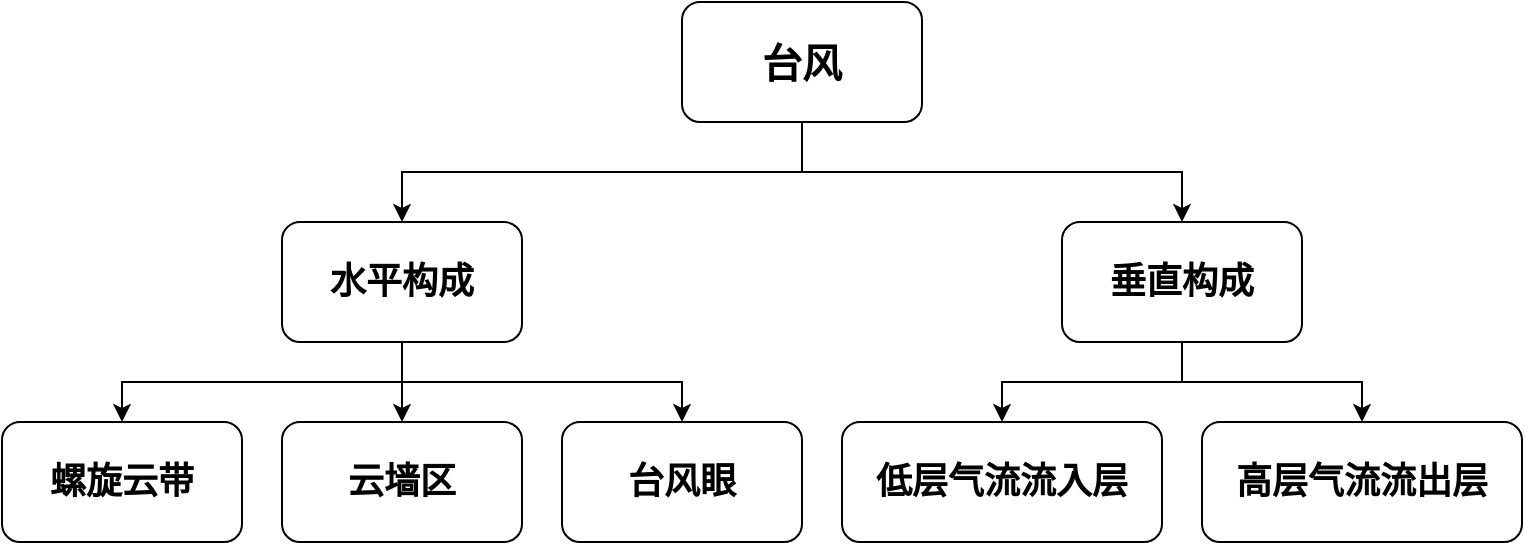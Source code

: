 <mxfile version="10.5.9" type="github"><diagram id="SGue0pJUdL6QRL1kTrDG" name="Page-1"><mxGraphModel dx="1627" dy="436" grid="1" gridSize="10" guides="1" tooltips="1" connect="1" arrows="1" fold="1" page="1" pageScale="1" pageWidth="827" pageHeight="1169" math="0" shadow="0"><root><mxCell id="0"/><mxCell id="1" parent="0"/><mxCell id="2vJTCpPg4_VXdfa3wCsx-2" value="&lt;h2&gt;低层气流流入层&lt;/h2&gt;" style="rounded=1;whiteSpace=wrap;html=1;" vertex="1" parent="1"><mxGeometry x="250" y="330" width="160" height="60" as="geometry"/></mxCell><mxCell id="2vJTCpPg4_VXdfa3wCsx-3" value="&lt;h2&gt;台风眼&lt;br&gt;&lt;/h2&gt;" style="rounded=1;whiteSpace=wrap;html=1;" vertex="1" parent="1"><mxGeometry x="110" y="330" width="120" height="60" as="geometry"/></mxCell><mxCell id="2vJTCpPg4_VXdfa3wCsx-4" value="&lt;h2&gt;&lt;font&gt;螺旋云带&lt;/font&gt;&lt;/h2&gt;" style="rounded=1;whiteSpace=wrap;html=1;" vertex="1" parent="1"><mxGeometry x="-170" y="330" width="120" height="60" as="geometry"/></mxCell><mxCell id="2vJTCpPg4_VXdfa3wCsx-5" value="&lt;span&gt;&lt;font size=&quot;1&quot;&gt;&lt;b style=&quot;font-size: 18px&quot;&gt;云墙区&lt;/b&gt;&lt;/font&gt;&lt;/span&gt;&lt;br&gt;" style="rounded=1;whiteSpace=wrap;html=1;" vertex="1" parent="1"><mxGeometry x="-30" y="330" width="120" height="60" as="geometry"/></mxCell><mxCell id="2vJTCpPg4_VXdfa3wCsx-6" style="edgeStyle=orthogonalEdgeStyle;rounded=0;orthogonalLoop=1;jettySize=auto;html=1;exitX=0.5;exitY=1;exitDx=0;exitDy=0;entryX=0.5;entryY=0;entryDx=0;entryDy=0;" edge="1" parent="1" source="2vJTCpPg4_VXdfa3wCsx-8" target="2vJTCpPg4_VXdfa3wCsx-16"><mxGeometry relative="1" as="geometry"/></mxCell><mxCell id="2vJTCpPg4_VXdfa3wCsx-7" style="edgeStyle=orthogonalEdgeStyle;rounded=0;orthogonalLoop=1;jettySize=auto;html=1;exitX=0.5;exitY=1;exitDx=0;exitDy=0;entryX=0.5;entryY=0;entryDx=0;entryDy=0;" edge="1" parent="1" source="2vJTCpPg4_VXdfa3wCsx-8" target="2vJTCpPg4_VXdfa3wCsx-12"><mxGeometry relative="1" as="geometry"/></mxCell><mxCell id="2vJTCpPg4_VXdfa3wCsx-8" value="&lt;span style=&quot;font-size: 20px&quot;&gt;&lt;b&gt;台风&lt;/b&gt;&lt;/span&gt;" style="rounded=1;whiteSpace=wrap;html=1;" vertex="1" parent="1"><mxGeometry x="170" y="120" width="120" height="60" as="geometry"/></mxCell><mxCell id="2vJTCpPg4_VXdfa3wCsx-9" value="&lt;h2&gt;高层气流流出层&lt;/h2&gt;" style="rounded=1;whiteSpace=wrap;html=1;" vertex="1" parent="1"><mxGeometry x="430" y="330" width="160" height="60" as="geometry"/></mxCell><mxCell id="2vJTCpPg4_VXdfa3wCsx-10" style="edgeStyle=orthogonalEdgeStyle;rounded=0;orthogonalLoop=1;jettySize=auto;html=1;exitX=0.5;exitY=1;exitDx=0;exitDy=0;entryX=0.5;entryY=0;entryDx=0;entryDy=0;" edge="1" parent="1" source="2vJTCpPg4_VXdfa3wCsx-12" target="2vJTCpPg4_VXdfa3wCsx-2"><mxGeometry relative="1" as="geometry"/></mxCell><mxCell id="2vJTCpPg4_VXdfa3wCsx-11" style="edgeStyle=orthogonalEdgeStyle;rounded=0;orthogonalLoop=1;jettySize=auto;html=1;exitX=0.5;exitY=1;exitDx=0;exitDy=0;entryX=0.5;entryY=0;entryDx=0;entryDy=0;" edge="1" parent="1" source="2vJTCpPg4_VXdfa3wCsx-12" target="2vJTCpPg4_VXdfa3wCsx-9"><mxGeometry relative="1" as="geometry"/></mxCell><mxCell id="2vJTCpPg4_VXdfa3wCsx-12" value="&lt;font style=&quot;font-size: 18px&quot;&gt;&lt;b&gt;垂直构成&lt;/b&gt;&lt;/font&gt;" style="rounded=1;whiteSpace=wrap;html=1;" vertex="1" parent="1"><mxGeometry x="360" y="230" width="120" height="60" as="geometry"/></mxCell><mxCell id="2vJTCpPg4_VXdfa3wCsx-13" style="edgeStyle=orthogonalEdgeStyle;rounded=0;orthogonalLoop=1;jettySize=auto;html=1;exitX=0.5;exitY=1;exitDx=0;exitDy=0;entryX=0.5;entryY=0;entryDx=0;entryDy=0;" edge="1" parent="1" source="2vJTCpPg4_VXdfa3wCsx-16" target="2vJTCpPg4_VXdfa3wCsx-4"><mxGeometry relative="1" as="geometry"/></mxCell><mxCell id="2vJTCpPg4_VXdfa3wCsx-14" style="edgeStyle=orthogonalEdgeStyle;rounded=0;orthogonalLoop=1;jettySize=auto;html=1;exitX=0.5;exitY=1;exitDx=0;exitDy=0;entryX=0.5;entryY=0;entryDx=0;entryDy=0;" edge="1" parent="1" source="2vJTCpPg4_VXdfa3wCsx-16" target="2vJTCpPg4_VXdfa3wCsx-5"><mxGeometry relative="1" as="geometry"/></mxCell><mxCell id="2vJTCpPg4_VXdfa3wCsx-15" style="edgeStyle=orthogonalEdgeStyle;rounded=0;orthogonalLoop=1;jettySize=auto;html=1;exitX=0.5;exitY=1;exitDx=0;exitDy=0;entryX=0.5;entryY=0;entryDx=0;entryDy=0;" edge="1" parent="1" source="2vJTCpPg4_VXdfa3wCsx-16" target="2vJTCpPg4_VXdfa3wCsx-3"><mxGeometry relative="1" as="geometry"/></mxCell><mxCell id="2vJTCpPg4_VXdfa3wCsx-16" value="&lt;font style=&quot;font-size: 18px&quot;&gt;&lt;b&gt;水平构成&lt;/b&gt;&lt;/font&gt;" style="rounded=1;whiteSpace=wrap;html=1;" vertex="1" parent="1"><mxGeometry x="-30" y="230" width="120" height="60" as="geometry"/></mxCell></root></mxGraphModel></diagram></mxfile>